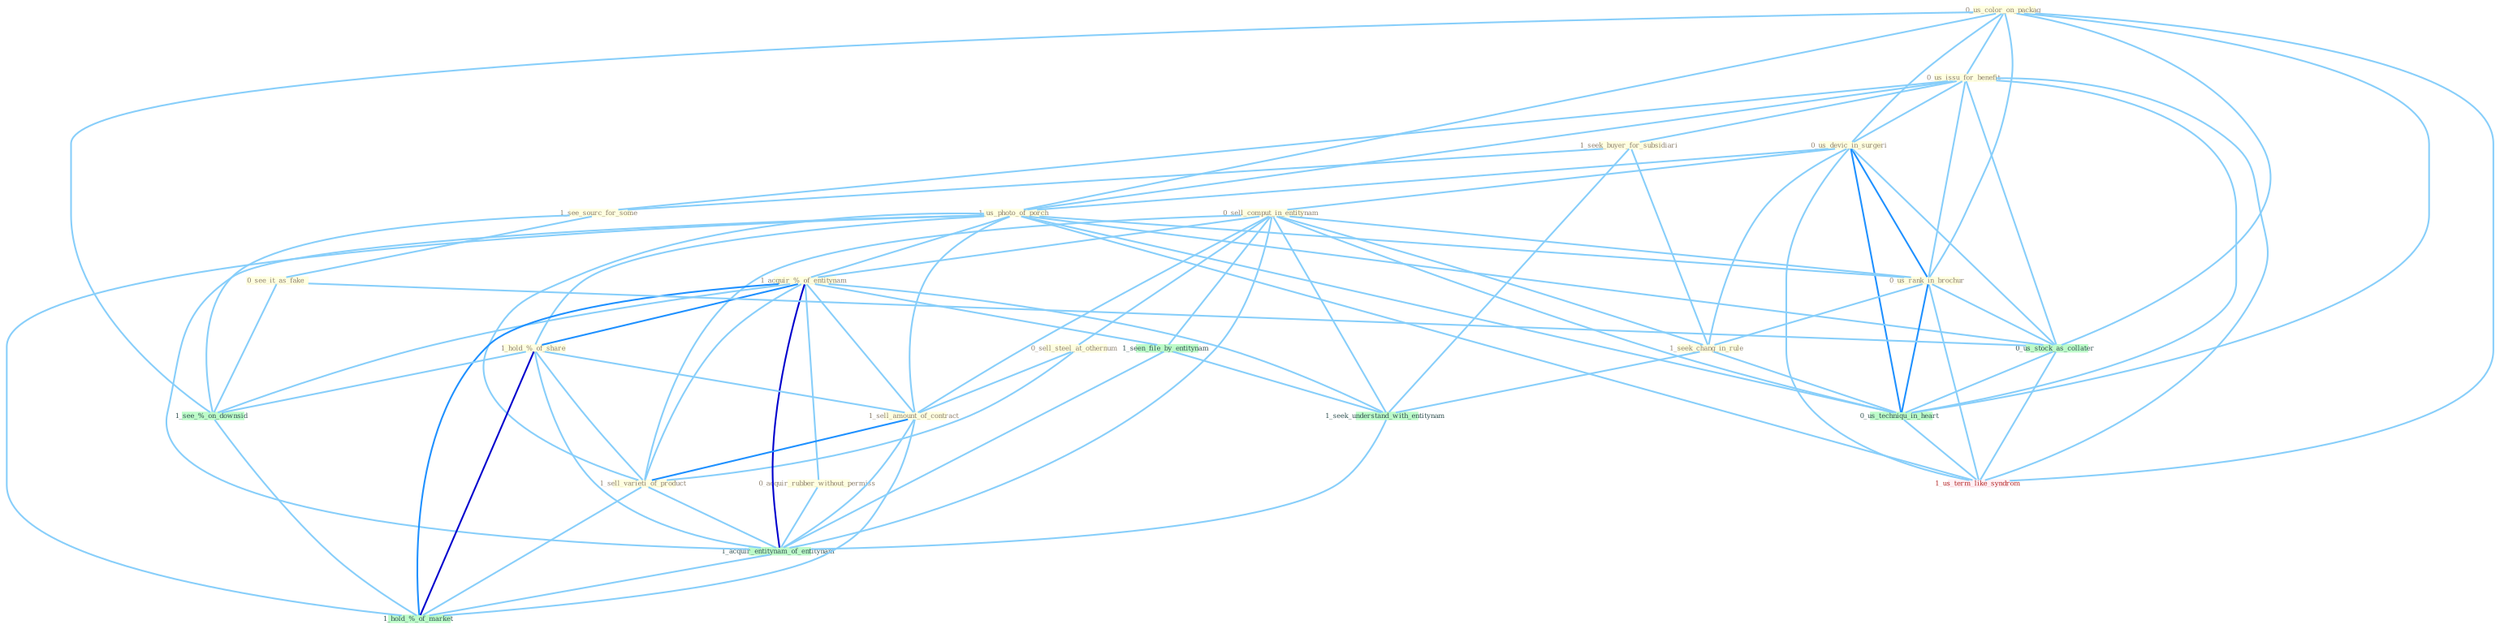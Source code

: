 Graph G{ 
    node
    [shape=polygon,style=filled,width=.5,height=.06,color="#BDFCC9",fixedsize=true,fontsize=4,
    fontcolor="#2f4f4f"];
    {node
    [color="#ffffe0", fontcolor="#8b7d6b"] "0_us_color_on_packag " "0_us_issu_for_benefit " "0_us_devic_in_surgeri " "0_sell_comput_in_entitynam " "1_us_photo_of_porch " "0_sell_steel_at_othernum " "0_us_rank_in_brochur " "1_acquir_%_of_entitynam " "1_hold_%_of_share " "1_seek_buyer_for_subsidiari " "0_acquir_rubber_without_permiss " "1_see_sourc_for_some " "1_seek_chang_in_rule " "0_see_it_as_fake " "1_sell_amount_of_contract " "1_sell_varieti_of_product "}
{node [color="#fff0f5", fontcolor="#b22222"] "1_us_term_like_syndrom "}
edge [color="#B0E2FF"];

	"0_us_color_on_packag " -- "0_us_issu_for_benefit " [w="1", color="#87cefa" ];
	"0_us_color_on_packag " -- "0_us_devic_in_surgeri " [w="1", color="#87cefa" ];
	"0_us_color_on_packag " -- "1_us_photo_of_porch " [w="1", color="#87cefa" ];
	"0_us_color_on_packag " -- "0_us_rank_in_brochur " [w="1", color="#87cefa" ];
	"0_us_color_on_packag " -- "0_us_stock_as_collater " [w="1", color="#87cefa" ];
	"0_us_color_on_packag " -- "0_us_techniqu_in_heart " [w="1", color="#87cefa" ];
	"0_us_color_on_packag " -- "1_see_%_on_downsid " [w="1", color="#87cefa" ];
	"0_us_color_on_packag " -- "1_us_term_like_syndrom " [w="1", color="#87cefa" ];
	"0_us_issu_for_benefit " -- "0_us_devic_in_surgeri " [w="1", color="#87cefa" ];
	"0_us_issu_for_benefit " -- "1_us_photo_of_porch " [w="1", color="#87cefa" ];
	"0_us_issu_for_benefit " -- "0_us_rank_in_brochur " [w="1", color="#87cefa" ];
	"0_us_issu_for_benefit " -- "1_seek_buyer_for_subsidiari " [w="1", color="#87cefa" ];
	"0_us_issu_for_benefit " -- "1_see_sourc_for_some " [w="1", color="#87cefa" ];
	"0_us_issu_for_benefit " -- "0_us_stock_as_collater " [w="1", color="#87cefa" ];
	"0_us_issu_for_benefit " -- "0_us_techniqu_in_heart " [w="1", color="#87cefa" ];
	"0_us_issu_for_benefit " -- "1_us_term_like_syndrom " [w="1", color="#87cefa" ];
	"0_us_devic_in_surgeri " -- "0_sell_comput_in_entitynam " [w="1", color="#87cefa" ];
	"0_us_devic_in_surgeri " -- "1_us_photo_of_porch " [w="1", color="#87cefa" ];
	"0_us_devic_in_surgeri " -- "0_us_rank_in_brochur " [w="2", color="#1e90ff" , len=0.8];
	"0_us_devic_in_surgeri " -- "1_seek_chang_in_rule " [w="1", color="#87cefa" ];
	"0_us_devic_in_surgeri " -- "0_us_stock_as_collater " [w="1", color="#87cefa" ];
	"0_us_devic_in_surgeri " -- "0_us_techniqu_in_heart " [w="2", color="#1e90ff" , len=0.8];
	"0_us_devic_in_surgeri " -- "1_us_term_like_syndrom " [w="1", color="#87cefa" ];
	"0_sell_comput_in_entitynam " -- "0_sell_steel_at_othernum " [w="1", color="#87cefa" ];
	"0_sell_comput_in_entitynam " -- "0_us_rank_in_brochur " [w="1", color="#87cefa" ];
	"0_sell_comput_in_entitynam " -- "1_acquir_%_of_entitynam " [w="1", color="#87cefa" ];
	"0_sell_comput_in_entitynam " -- "1_seek_chang_in_rule " [w="1", color="#87cefa" ];
	"0_sell_comput_in_entitynam " -- "1_sell_amount_of_contract " [w="1", color="#87cefa" ];
	"0_sell_comput_in_entitynam " -- "1_sell_varieti_of_product " [w="1", color="#87cefa" ];
	"0_sell_comput_in_entitynam " -- "1_seen_file_by_entitynam " [w="1", color="#87cefa" ];
	"0_sell_comput_in_entitynam " -- "1_seek_understand_with_entitynam " [w="1", color="#87cefa" ];
	"0_sell_comput_in_entitynam " -- "1_acquir_entitynam_of_entitynam " [w="1", color="#87cefa" ];
	"0_sell_comput_in_entitynam " -- "0_us_techniqu_in_heart " [w="1", color="#87cefa" ];
	"1_us_photo_of_porch " -- "0_us_rank_in_brochur " [w="1", color="#87cefa" ];
	"1_us_photo_of_porch " -- "1_acquir_%_of_entitynam " [w="1", color="#87cefa" ];
	"1_us_photo_of_porch " -- "1_hold_%_of_share " [w="1", color="#87cefa" ];
	"1_us_photo_of_porch " -- "1_sell_amount_of_contract " [w="1", color="#87cefa" ];
	"1_us_photo_of_porch " -- "1_sell_varieti_of_product " [w="1", color="#87cefa" ];
	"1_us_photo_of_porch " -- "0_us_stock_as_collater " [w="1", color="#87cefa" ];
	"1_us_photo_of_porch " -- "1_acquir_entitynam_of_entitynam " [w="1", color="#87cefa" ];
	"1_us_photo_of_porch " -- "0_us_techniqu_in_heart " [w="1", color="#87cefa" ];
	"1_us_photo_of_porch " -- "1_us_term_like_syndrom " [w="1", color="#87cefa" ];
	"1_us_photo_of_porch " -- "1_hold_%_of_market " [w="1", color="#87cefa" ];
	"0_sell_steel_at_othernum " -- "1_sell_amount_of_contract " [w="1", color="#87cefa" ];
	"0_sell_steel_at_othernum " -- "1_sell_varieti_of_product " [w="1", color="#87cefa" ];
	"0_us_rank_in_brochur " -- "1_seek_chang_in_rule " [w="1", color="#87cefa" ];
	"0_us_rank_in_brochur " -- "0_us_stock_as_collater " [w="1", color="#87cefa" ];
	"0_us_rank_in_brochur " -- "0_us_techniqu_in_heart " [w="2", color="#1e90ff" , len=0.8];
	"0_us_rank_in_brochur " -- "1_us_term_like_syndrom " [w="1", color="#87cefa" ];
	"1_acquir_%_of_entitynam " -- "1_hold_%_of_share " [w="2", color="#1e90ff" , len=0.8];
	"1_acquir_%_of_entitynam " -- "0_acquir_rubber_without_permiss " [w="1", color="#87cefa" ];
	"1_acquir_%_of_entitynam " -- "1_sell_amount_of_contract " [w="1", color="#87cefa" ];
	"1_acquir_%_of_entitynam " -- "1_sell_varieti_of_product " [w="1", color="#87cefa" ];
	"1_acquir_%_of_entitynam " -- "1_seen_file_by_entitynam " [w="1", color="#87cefa" ];
	"1_acquir_%_of_entitynam " -- "1_seek_understand_with_entitynam " [w="1", color="#87cefa" ];
	"1_acquir_%_of_entitynam " -- "1_acquir_entitynam_of_entitynam " [w="3", color="#0000cd" , len=0.6];
	"1_acquir_%_of_entitynam " -- "1_see_%_on_downsid " [w="1", color="#87cefa" ];
	"1_acquir_%_of_entitynam " -- "1_hold_%_of_market " [w="2", color="#1e90ff" , len=0.8];
	"1_hold_%_of_share " -- "1_sell_amount_of_contract " [w="1", color="#87cefa" ];
	"1_hold_%_of_share " -- "1_sell_varieti_of_product " [w="1", color="#87cefa" ];
	"1_hold_%_of_share " -- "1_acquir_entitynam_of_entitynam " [w="1", color="#87cefa" ];
	"1_hold_%_of_share " -- "1_see_%_on_downsid " [w="1", color="#87cefa" ];
	"1_hold_%_of_share " -- "1_hold_%_of_market " [w="3", color="#0000cd" , len=0.6];
	"1_seek_buyer_for_subsidiari " -- "1_see_sourc_for_some " [w="1", color="#87cefa" ];
	"1_seek_buyer_for_subsidiari " -- "1_seek_chang_in_rule " [w="1", color="#87cefa" ];
	"1_seek_buyer_for_subsidiari " -- "1_seek_understand_with_entitynam " [w="1", color="#87cefa" ];
	"0_acquir_rubber_without_permiss " -- "1_acquir_entitynam_of_entitynam " [w="1", color="#87cefa" ];
	"1_see_sourc_for_some " -- "0_see_it_as_fake " [w="1", color="#87cefa" ];
	"1_see_sourc_for_some " -- "1_see_%_on_downsid " [w="1", color="#87cefa" ];
	"1_seek_chang_in_rule " -- "1_seek_understand_with_entitynam " [w="1", color="#87cefa" ];
	"1_seek_chang_in_rule " -- "0_us_techniqu_in_heart " [w="1", color="#87cefa" ];
	"0_see_it_as_fake " -- "0_us_stock_as_collater " [w="1", color="#87cefa" ];
	"0_see_it_as_fake " -- "1_see_%_on_downsid " [w="1", color="#87cefa" ];
	"1_sell_amount_of_contract " -- "1_sell_varieti_of_product " [w="2", color="#1e90ff" , len=0.8];
	"1_sell_amount_of_contract " -- "1_acquir_entitynam_of_entitynam " [w="1", color="#87cefa" ];
	"1_sell_amount_of_contract " -- "1_hold_%_of_market " [w="1", color="#87cefa" ];
	"1_sell_varieti_of_product " -- "1_acquir_entitynam_of_entitynam " [w="1", color="#87cefa" ];
	"1_sell_varieti_of_product " -- "1_hold_%_of_market " [w="1", color="#87cefa" ];
	"1_seen_file_by_entitynam " -- "1_seek_understand_with_entitynam " [w="1", color="#87cefa" ];
	"1_seen_file_by_entitynam " -- "1_acquir_entitynam_of_entitynam " [w="1", color="#87cefa" ];
	"0_us_stock_as_collater " -- "0_us_techniqu_in_heart " [w="1", color="#87cefa" ];
	"0_us_stock_as_collater " -- "1_us_term_like_syndrom " [w="1", color="#87cefa" ];
	"1_seek_understand_with_entitynam " -- "1_acquir_entitynam_of_entitynam " [w="1", color="#87cefa" ];
	"1_acquir_entitynam_of_entitynam " -- "1_hold_%_of_market " [w="1", color="#87cefa" ];
	"0_us_techniqu_in_heart " -- "1_us_term_like_syndrom " [w="1", color="#87cefa" ];
	"1_see_%_on_downsid " -- "1_hold_%_of_market " [w="1", color="#87cefa" ];
}